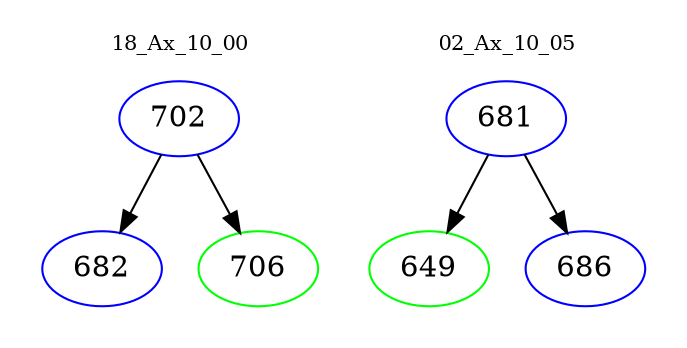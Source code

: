 digraph{
subgraph cluster_0 {
color = white
label = "18_Ax_10_00";
fontsize=10;
T0_702 [label="702", color="blue"]
T0_702 -> T0_682 [color="black"]
T0_682 [label="682", color="blue"]
T0_702 -> T0_706 [color="black"]
T0_706 [label="706", color="green"]
}
subgraph cluster_1 {
color = white
label = "02_Ax_10_05";
fontsize=10;
T1_681 [label="681", color="blue"]
T1_681 -> T1_649 [color="black"]
T1_649 [label="649", color="green"]
T1_681 -> T1_686 [color="black"]
T1_686 [label="686", color="blue"]
}
}
